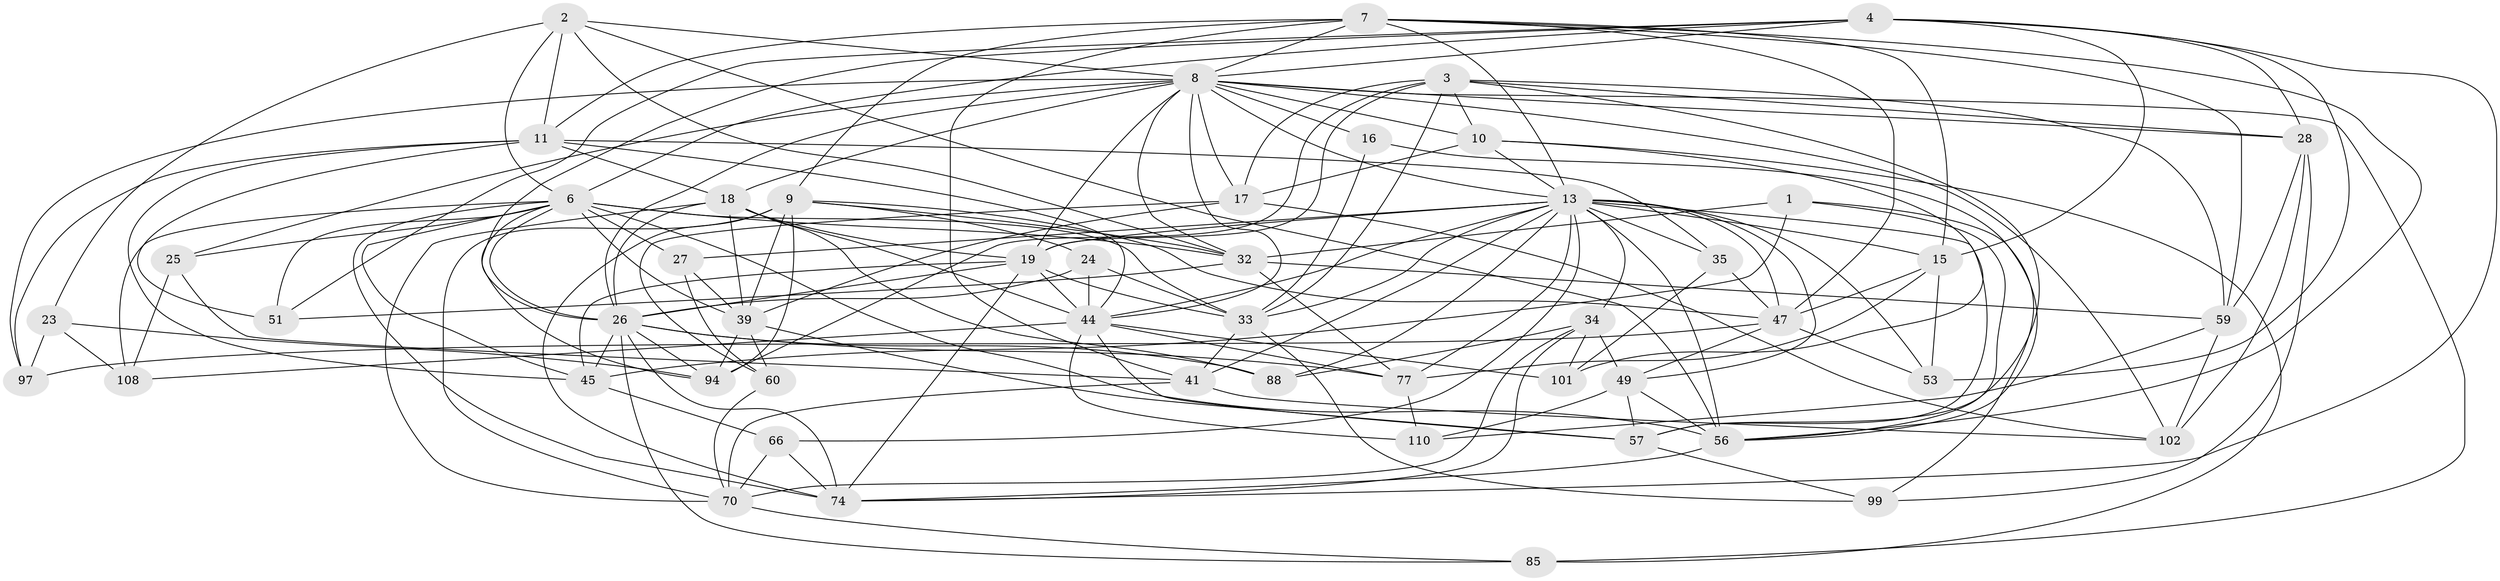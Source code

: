 // original degree distribution, {4: 1.0}
// Generated by graph-tools (version 1.1) at 2025/20/03/04/25 18:20:45]
// undirected, 51 vertices, 170 edges
graph export_dot {
graph [start="1"]
  node [color=gray90,style=filled];
  1;
  2 [super="+58"];
  3 [super="+81+5"];
  4 [super="+30"];
  6 [super="+65+120+12"];
  7 [super="+50+46"];
  8 [super="+111+14+68"];
  9 [super="+38+96"];
  10 [super="+54"];
  11 [super="+36"];
  13 [super="+87+93+37+22"];
  15 [super="+100"];
  16;
  17 [super="+31+20"];
  18 [super="+83+29"];
  19 [super="+86+40"];
  23;
  24;
  25;
  26 [super="+119+63+122"];
  27;
  28 [super="+76"];
  32 [super="+42"];
  33 [super="+52+72"];
  34 [super="+125"];
  35;
  39 [super="+48+43"];
  41 [super="+79+62"];
  44 [super="+78+67"];
  45 [super="+55"];
  47 [super="+121"];
  49 [super="+103"];
  51;
  53;
  56 [super="+64+98+91"];
  57 [super="+82"];
  59 [super="+95"];
  60;
  66;
  70 [super="+80+75"];
  74 [super="+89"];
  77 [super="+115"];
  85;
  88;
  94 [super="+112"];
  97;
  99;
  101;
  102 [super="+107"];
  108;
  110;
  1 -- 99;
  1 -- 45;
  1 -- 32;
  1 -- 56;
  2 -- 23;
  2 -- 11;
  2 -- 6;
  2 -- 32;
  2 -- 56;
  2 -- 8;
  3 -- 59;
  3 -- 28;
  3 -- 10;
  3 -- 94;
  3 -- 19;
  3 -- 17;
  3 -- 57;
  3 -- 33;
  4 -- 51;
  4 -- 74;
  4 -- 6;
  4 -- 53;
  4 -- 26;
  4 -- 28;
  4 -- 15;
  4 -- 8;
  6 -- 32;
  6 -- 25;
  6 -- 74;
  6 -- 26;
  6 -- 51;
  6 -- 27;
  6 -- 39;
  6 -- 108;
  6 -- 45;
  6 -- 56;
  6 -- 94;
  6 -- 33;
  7 -- 59;
  7 -- 56;
  7 -- 11;
  7 -- 9;
  7 -- 47;
  7 -- 15;
  7 -- 41 [weight=2];
  7 -- 8;
  7 -- 13;
  8 -- 85;
  8 -- 102;
  8 -- 26;
  8 -- 17 [weight=3];
  8 -- 32;
  8 -- 97;
  8 -- 16 [weight=2];
  8 -- 25;
  8 -- 10;
  8 -- 18;
  8 -- 44;
  8 -- 19;
  8 -- 28;
  8 -- 13;
  9 -- 74;
  9 -- 70;
  9 -- 32;
  9 -- 94;
  9 -- 24;
  9 -- 47;
  9 -- 39;
  10 -- 101;
  10 -- 85;
  10 -- 13;
  10 -- 17;
  11 -- 97;
  11 -- 18;
  11 -- 45;
  11 -- 35;
  11 -- 51;
  11 -- 44;
  13 -- 27;
  13 -- 15;
  13 -- 53;
  13 -- 57;
  13 -- 33;
  13 -- 49;
  13 -- 66;
  13 -- 35;
  13 -- 44;
  13 -- 19;
  13 -- 77;
  13 -- 41 [weight=2];
  13 -- 34;
  13 -- 47;
  13 -- 88;
  13 -- 56;
  15 -- 53;
  15 -- 47;
  15 -- 77;
  16 -- 33;
  16 -- 56;
  17 -- 39;
  17 -- 60;
  17 -- 102;
  18 -- 88;
  18 -- 26;
  18 -- 44;
  18 -- 19;
  18 -- 70;
  18 -- 39;
  19 -- 45;
  19 -- 26;
  19 -- 44 [weight=2];
  19 -- 74;
  19 -- 33;
  23 -- 94;
  23 -- 97;
  23 -- 108;
  24 -- 33;
  24 -- 26;
  24 -- 44;
  25 -- 108;
  25 -- 41;
  26 -- 74;
  26 -- 94;
  26 -- 85;
  26 -- 88;
  26 -- 77;
  26 -- 45;
  27 -- 60;
  27 -- 39;
  28 -- 99;
  28 -- 59;
  28 -- 102;
  32 -- 51;
  32 -- 59;
  32 -- 77;
  33 -- 41;
  33 -- 99;
  34 -- 49;
  34 -- 74;
  34 -- 88;
  34 -- 101;
  34 -- 70;
  35 -- 101;
  35 -- 47;
  39 -- 57;
  39 -- 60;
  39 -- 94;
  41 -- 70 [weight=2];
  41 -- 102 [weight=2];
  44 -- 101;
  44 -- 108;
  44 -- 57;
  44 -- 110;
  44 -- 77;
  45 -- 66;
  47 -- 53;
  47 -- 49;
  47 -- 97;
  49 -- 56;
  49 -- 110;
  49 -- 57;
  56 -- 74;
  57 -- 99;
  59 -- 110;
  59 -- 102;
  60 -- 70;
  66 -- 70;
  66 -- 74;
  70 -- 85;
  77 -- 110;
}
